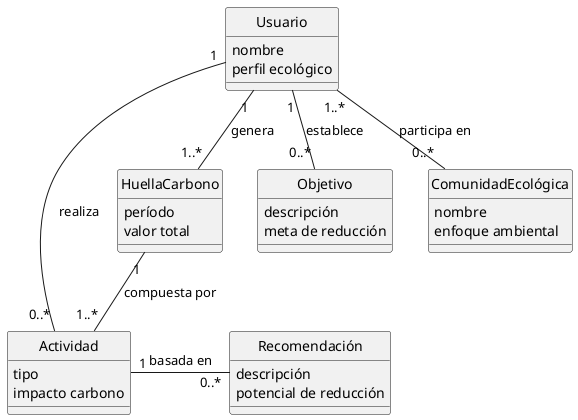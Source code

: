 @startuml EcoTrackMDD

hide circle

class Usuario {
  nombre
  perfil ecológico
}

class HuellaCarbono {
  período
  valor total
}

class Actividad {
  tipo
  impacto carbono
}

class Recomendación {
  descripción
  potencial de reducción
}

class Objetivo {
  descripción
  meta de reducción
}

class ComunidadEcológica {
  nombre
  enfoque ambiental
}

Usuario "1" -- "1..*" HuellaCarbono : genera
Usuario "1" -- "0..*" Actividad : realiza
Usuario "1" -- "0..*" Objetivo : establece
Usuario "1..*" -- "0..*" ComunidadEcológica : participa en

HuellaCarbono "1" -- "1..*" Actividad : compuesta por
Recomendación "0..*" -l- "1" Actividad : basada en

@enduml